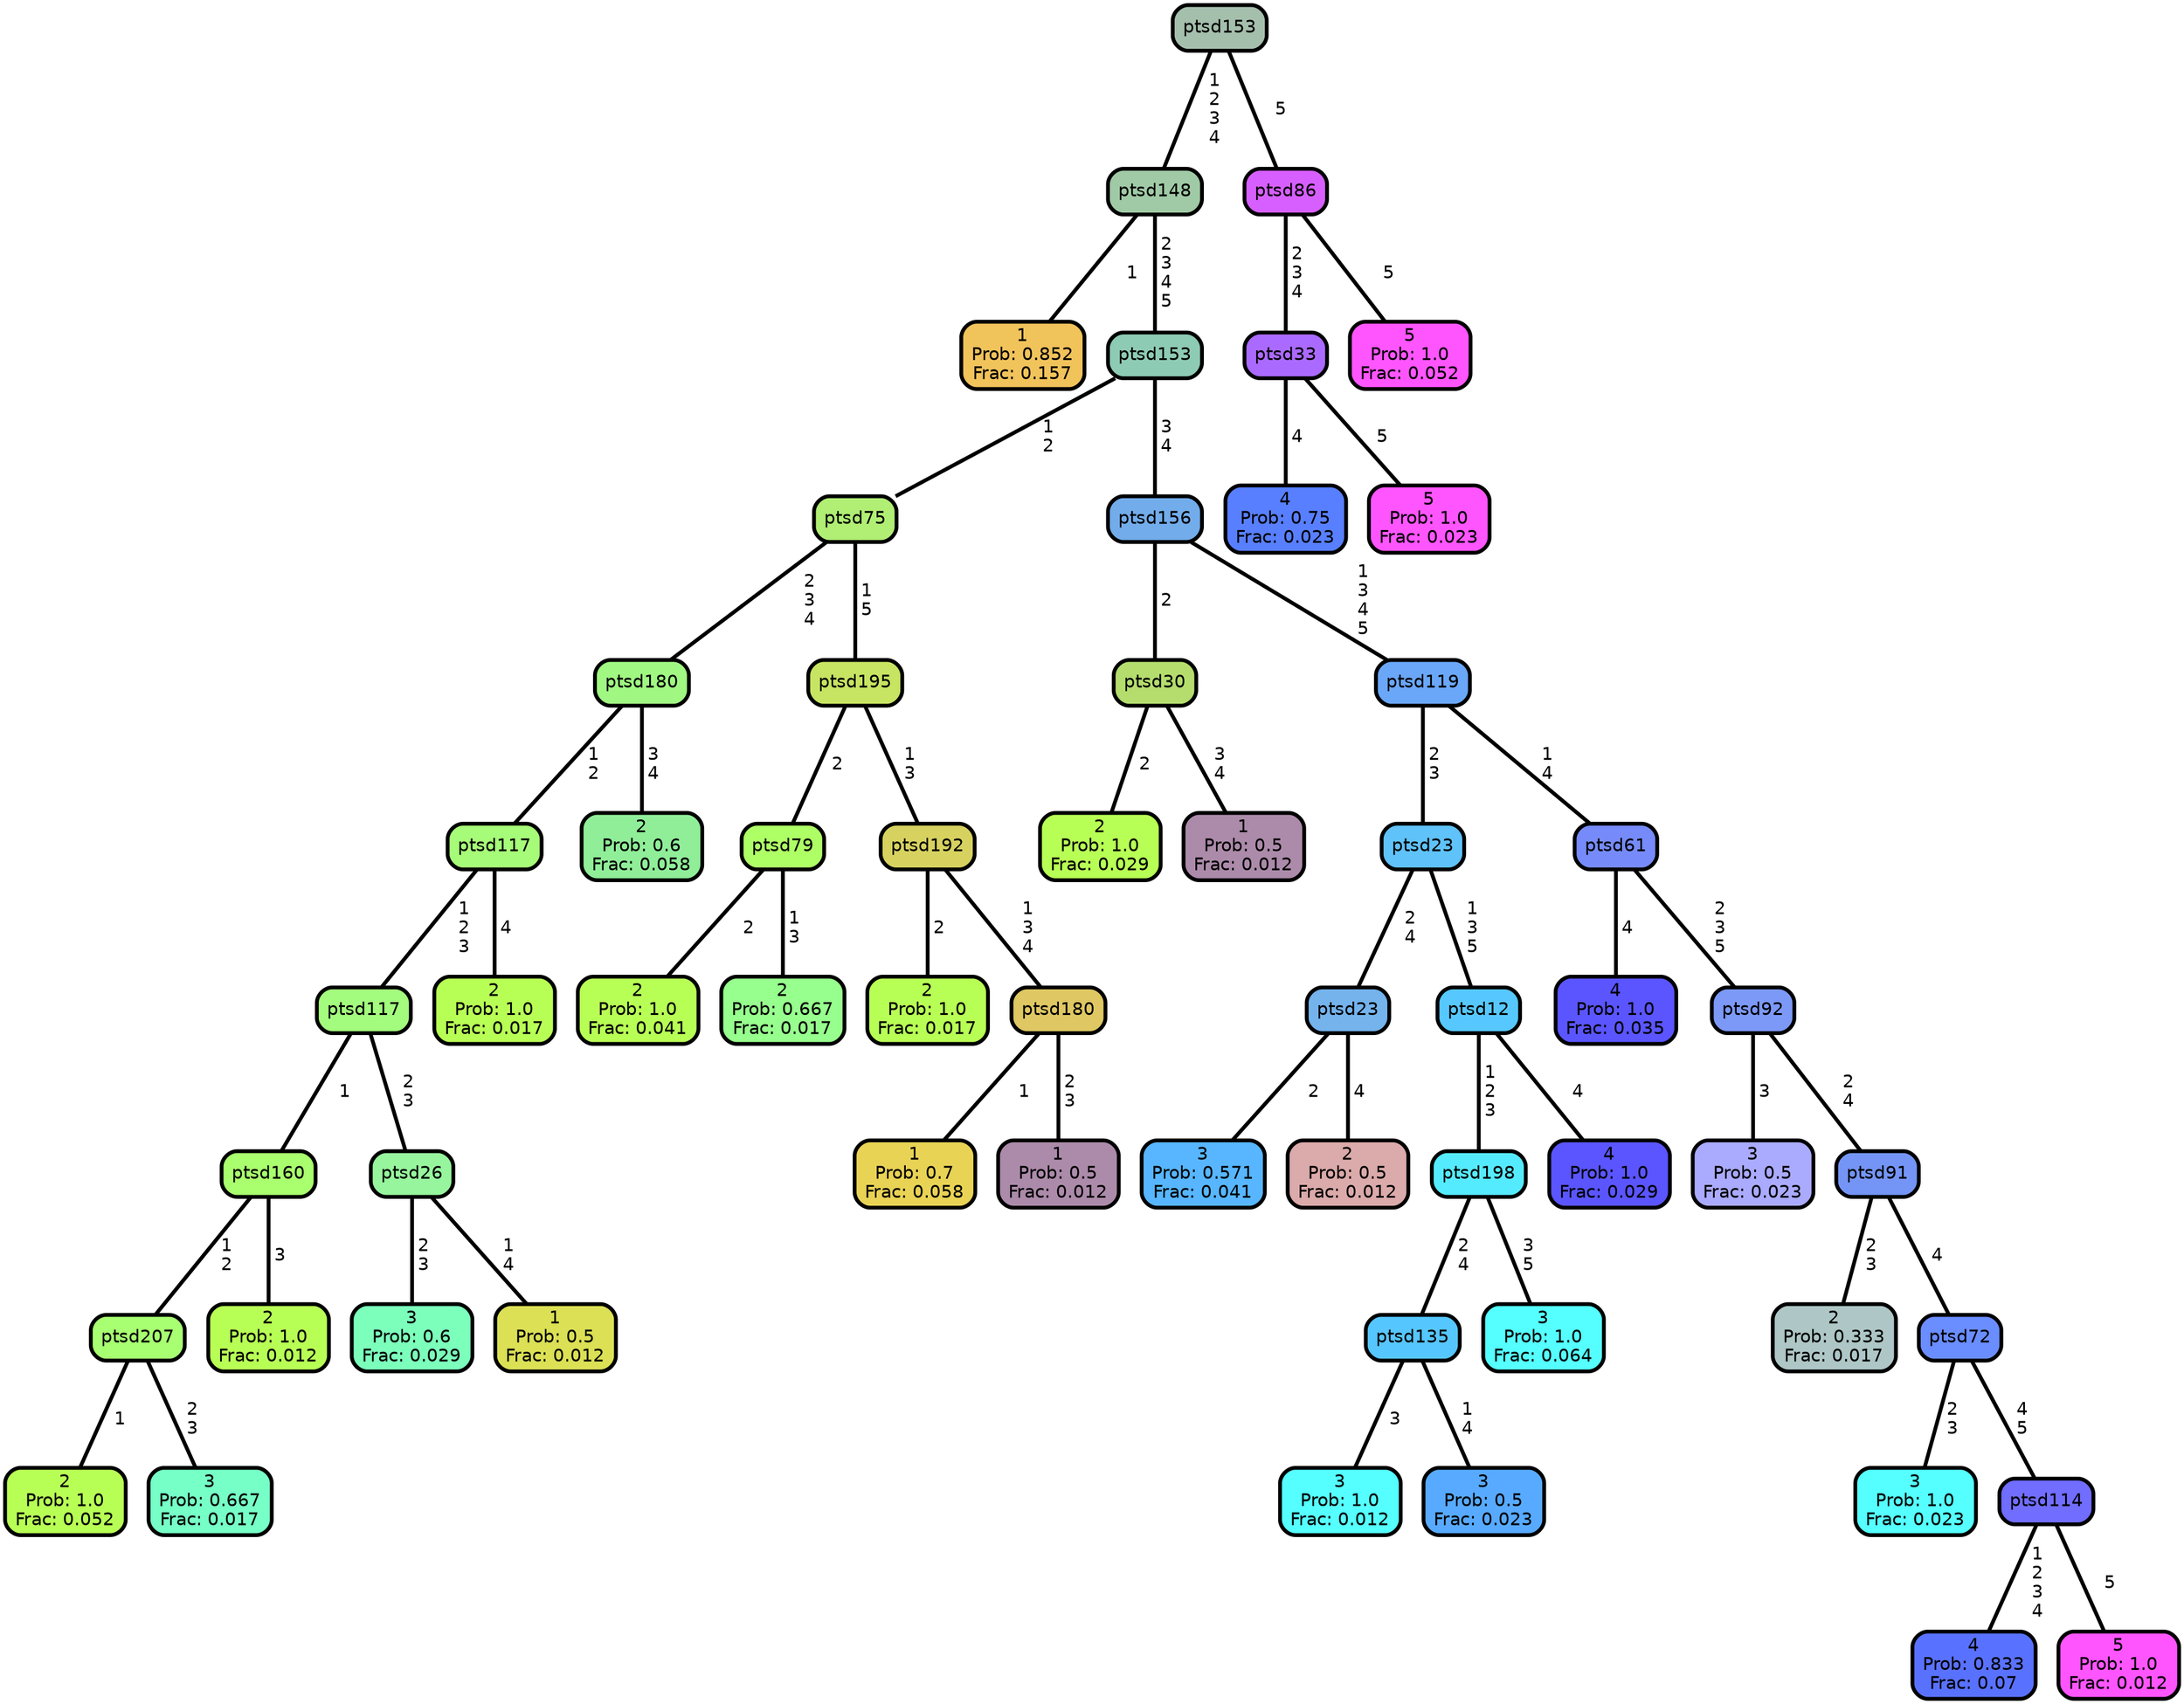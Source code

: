 graph Tree {
node [shape=box, style="filled, rounded",color="black",penwidth="3",fontcolor="black",                 fontname=helvetica] ;
graph [ranksep="0 equally", splines=straight,                 bgcolor=transparent, dpi=200] ;
edge [fontname=helvetica, color=black] ;
0 [label="1
Prob: 0.852
Frac: 0.157", fillcolor="#f1c35b"] ;
1 [label="ptsd148", fillcolor="#a0caa5"] ;
2 [label="2
Prob: 1.0
Frac: 0.052", fillcolor="#b8ff55"] ;
3 [label="ptsd207", fillcolor="#a7ff71"] ;
4 [label="3
Prob: 0.667
Frac: 0.017", fillcolor="#76ffc6"] ;
5 [label="ptsd160", fillcolor="#a9ff6d"] ;
6 [label="2
Prob: 1.0
Frac: 0.012", fillcolor="#b8ff55"] ;
7 [label="ptsd117", fillcolor="#a3fc7d"] ;
8 [label="3
Prob: 0.6
Frac: 0.029", fillcolor="#7cffbb"] ;
9 [label="ptsd26", fillcolor="#97f69d"] ;
10 [label="1
Prob: 0.5
Frac: 0.012", fillcolor="#dbe055"] ;
11 [label="ptsd117", fillcolor="#a6fc78"] ;
12 [label="2
Prob: 1.0
Frac: 0.017", fillcolor="#b8ff55"] ;
13 [label="ptsd180", fillcolor="#a0f882"] ;
14 [label="2
Prob: 0.6
Frac: 0.058", fillcolor="#90ee99"] ;
15 [label="ptsd75", fillcolor="#b0ef74"] ;
16 [label="2
Prob: 1.0
Frac: 0.041", fillcolor="#b8ff55"] ;
17 [label="ptsd79", fillcolor="#aeff66"] ;
18 [label="2
Prob: 0.667
Frac: 0.017", fillcolor="#97ff8d"] ;
19 [label="ptsd195", fillcolor="#c7e462"] ;
20 [label="2
Prob: 1.0
Frac: 0.017", fillcolor="#b8ff55"] ;
21 [label="ptsd192", fillcolor="#d7d260"] ;
22 [label="1
Prob: 0.7
Frac: 0.058", fillcolor="#e9d355"] ;
23 [label="ptsd180", fillcolor="#dfc763"] ;
24 [label="1
Prob: 0.5
Frac: 0.012", fillcolor="#ac8baa"] ;
25 [label="ptsd153", fillcolor="#8ecbb4"] ;
26 [label="2
Prob: 1.0
Frac: 0.029", fillcolor="#b8ff55"] ;
27 [label="ptsd30", fillcolor="#b4dd6d"] ;
28 [label="1
Prob: 0.5
Frac: 0.012", fillcolor="#ac8baa"] ;
29 [label="ptsd156", fillcolor="#72aceb"] ;
30 [label="3
Prob: 0.571
Frac: 0.041", fillcolor="#57b6ff"] ;
31 [label="ptsd23", fillcolor="#74b3ec"] ;
32 [label="2
Prob: 0.5
Frac: 0.012", fillcolor="#dbaaaa"] ;
33 [label="ptsd23", fillcolor="#5fc2f9"] ;
34 [label="3
Prob: 1.0
Frac: 0.012", fillcolor="#55ffff"] ;
35 [label="ptsd135", fillcolor="#56c6ff"] ;
36 [label="3
Prob: 0.5
Frac: 0.023", fillcolor="#57aaff"] ;
37 [label="ptsd198", fillcolor="#55ebff"] ;
38 [label="3
Prob: 1.0
Frac: 0.064", fillcolor="#55ffff"] ;
39 [label="ptsd12", fillcolor="#56c8ff"] ;
40 [label="4
Prob: 1.0
Frac: 0.029", fillcolor="#5a55ff"] ;
41 [label="ptsd119", fillcolor="#6aa7f9"] ;
42 [label="4
Prob: 1.0
Frac: 0.035", fillcolor="#5a55ff"] ;
43 [label="ptsd61", fillcolor="#768bf9"] ;
44 [label="3
Prob: 0.5
Frac: 0.023", fillcolor="#aaaaff"] ;
45 [label="ptsd92", fillcolor="#7c99f8"] ;
46 [label="2
Prob: 0.333
Frac: 0.017", fillcolor="#aec6c6"] ;
47 [label="ptsd91", fillcolor="#7495f6"] ;
48 [label="3
Prob: 1.0
Frac: 0.023", fillcolor="#55ffff"] ;
49 [label="ptsd72", fillcolor="#6a8dff"] ;
50 [label="4
Prob: 0.833
Frac: 0.07", fillcolor="#5971ff"] ;
51 [label="ptsd114", fillcolor="#706dff"] ;
52 [label="5
Prob: 1.0
Frac: 0.012", fillcolor="#ff55ff"] ;
53 [label="ptsd153", fillcolor="#a5bfad"] ;
54 [label="4
Prob: 0.75
Frac: 0.023", fillcolor="#587fff"] ;
55 [label="ptsd33", fillcolor="#ab6aff"] ;
56 [label="5
Prob: 1.0
Frac: 0.023", fillcolor="#ff55ff"] ;
57 [label="ptsd86", fillcolor="#d75fff"] ;
58 [label="5
Prob: 1.0
Frac: 0.052", fillcolor="#ff55ff"] ;
1 -- 0 [label=" 1",penwidth=3] ;
1 -- 25 [label=" 2\n 3\n 4\n 5",penwidth=3] ;
3 -- 2 [label=" 1",penwidth=3] ;
3 -- 4 [label=" 2\n 3",penwidth=3] ;
5 -- 3 [label=" 1\n 2",penwidth=3] ;
5 -- 6 [label=" 3",penwidth=3] ;
7 -- 5 [label=" 1",penwidth=3] ;
7 -- 9 [label=" 2\n 3",penwidth=3] ;
9 -- 8 [label=" 2\n 3",penwidth=3] ;
9 -- 10 [label=" 1\n 4",penwidth=3] ;
11 -- 7 [label=" 1\n 2\n 3",penwidth=3] ;
11 -- 12 [label=" 4",penwidth=3] ;
13 -- 11 [label=" 1\n 2",penwidth=3] ;
13 -- 14 [label=" 3\n 4",penwidth=3] ;
15 -- 13 [label=" 2\n 3\n 4",penwidth=3] ;
15 -- 19 [label=" 1\n 5",penwidth=3] ;
17 -- 16 [label=" 2",penwidth=3] ;
17 -- 18 [label=" 1\n 3",penwidth=3] ;
19 -- 17 [label=" 2",penwidth=3] ;
19 -- 21 [label=" 1\n 3",penwidth=3] ;
21 -- 20 [label=" 2",penwidth=3] ;
21 -- 23 [label=" 1\n 3\n 4",penwidth=3] ;
23 -- 22 [label=" 1",penwidth=3] ;
23 -- 24 [label=" 2\n 3",penwidth=3] ;
25 -- 15 [label=" 1\n 2",penwidth=3] ;
25 -- 29 [label=" 3\n 4",penwidth=3] ;
27 -- 26 [label=" 2",penwidth=3] ;
27 -- 28 [label=" 3\n 4",penwidth=3] ;
29 -- 27 [label=" 2",penwidth=3] ;
29 -- 41 [label=" 1\n 3\n 4\n 5",penwidth=3] ;
31 -- 30 [label=" 2",penwidth=3] ;
31 -- 32 [label=" 4",penwidth=3] ;
33 -- 31 [label=" 2\n 4",penwidth=3] ;
33 -- 39 [label=" 1\n 3\n 5",penwidth=3] ;
35 -- 34 [label=" 3",penwidth=3] ;
35 -- 36 [label=" 1\n 4",penwidth=3] ;
37 -- 35 [label=" 2\n 4",penwidth=3] ;
37 -- 38 [label=" 3\n 5",penwidth=3] ;
39 -- 37 [label=" 1\n 2\n 3",penwidth=3] ;
39 -- 40 [label=" 4",penwidth=3] ;
41 -- 33 [label=" 2\n 3",penwidth=3] ;
41 -- 43 [label=" 1\n 4",penwidth=3] ;
43 -- 42 [label=" 4",penwidth=3] ;
43 -- 45 [label=" 2\n 3\n 5",penwidth=3] ;
45 -- 44 [label=" 3",penwidth=3] ;
45 -- 47 [label=" 2\n 4",penwidth=3] ;
47 -- 46 [label=" 2\n 3",penwidth=3] ;
47 -- 49 [label=" 4",penwidth=3] ;
49 -- 48 [label=" 2\n 3",penwidth=3] ;
49 -- 51 [label=" 4\n 5",penwidth=3] ;
51 -- 50 [label=" 1\n 2\n 3\n 4",penwidth=3] ;
51 -- 52 [label=" 5",penwidth=3] ;
53 -- 1 [label=" 1\n 2\n 3\n 4",penwidth=3] ;
53 -- 57 [label=" 5",penwidth=3] ;
55 -- 54 [label=" 4",penwidth=3] ;
55 -- 56 [label=" 5",penwidth=3] ;
57 -- 55 [label=" 2\n 3\n 4",penwidth=3] ;
57 -- 58 [label=" 5",penwidth=3] ;
{rank = same;}}